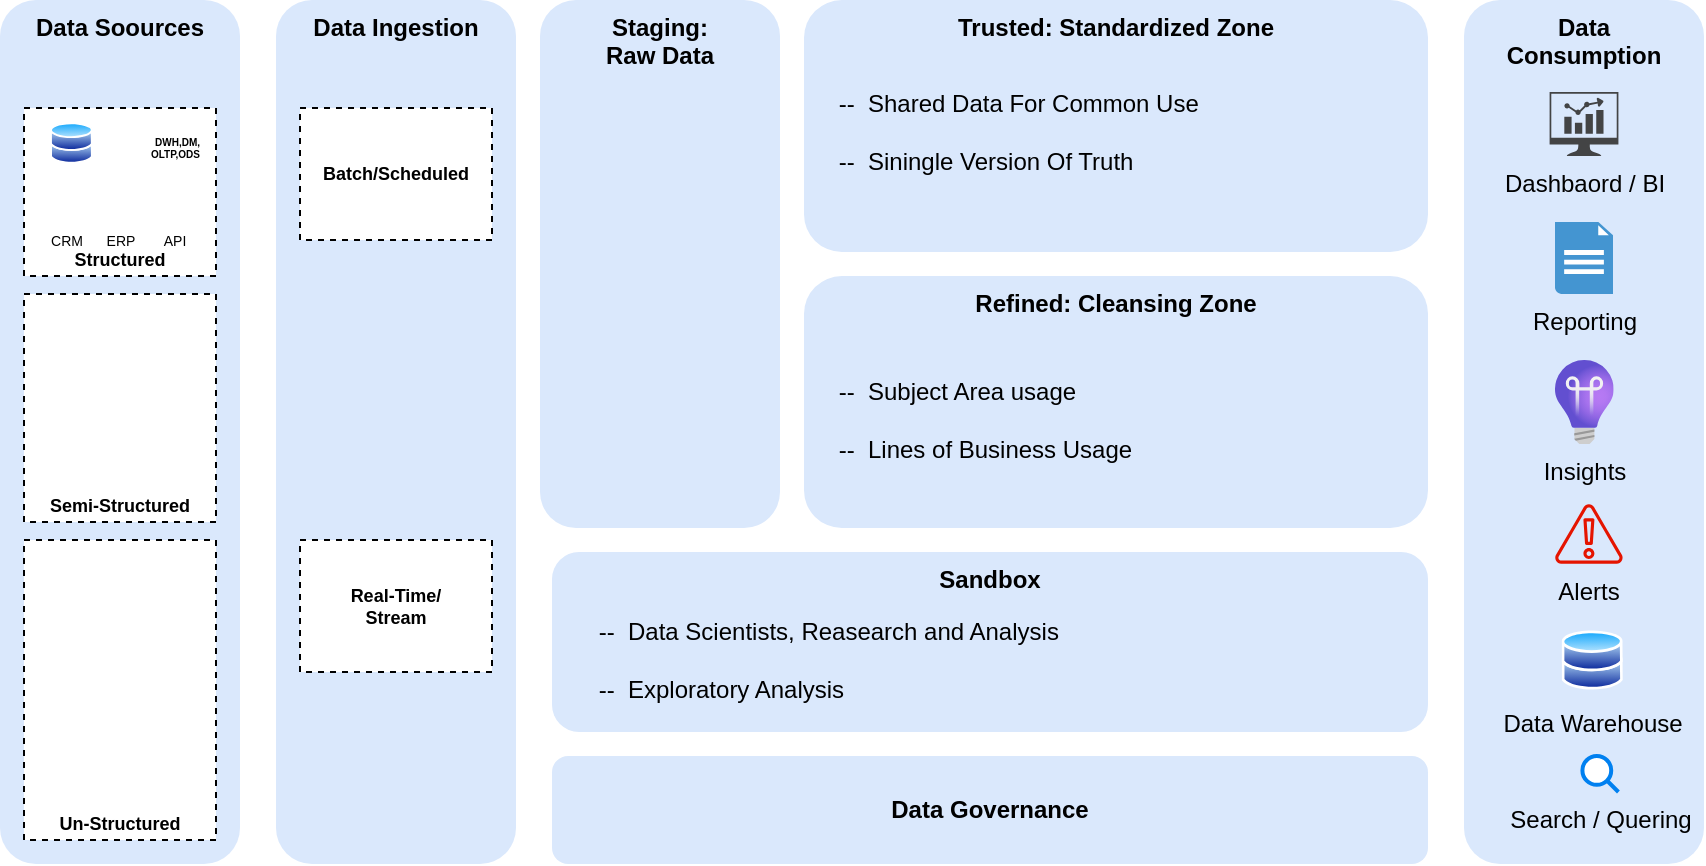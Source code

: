 <mxfile version="21.8.2" type="github">
  <diagram id="4_XCW6oBCm1cpU5HytLm" name="Page-1">
    <mxGraphModel dx="880" dy="510" grid="1" gridSize="6" guides="1" tooltips="1" connect="1" arrows="1" fold="1" page="1" pageScale="1" pageWidth="1600" pageHeight="900" math="0" shadow="0">
      <root>
        <mxCell id="0" />
        <mxCell id="1" parent="0" />
        <mxCell id="oHFv8ve8owYaf5rruyJd-1" value="&lt;b&gt;Data Soources&lt;/b&gt;" style="rounded=1;whiteSpace=wrap;html=1;fillColor=#dae8fc;strokeColor=none;verticalAlign=top;" vertex="1" parent="1">
          <mxGeometry x="48" y="144" width="120" height="432" as="geometry" />
        </mxCell>
        <mxCell id="oHFv8ve8owYaf5rruyJd-2" value="Data Ingestion" style="rounded=1;whiteSpace=wrap;html=1;fillColor=#dae8fc;strokeColor=none;verticalAlign=top;fontStyle=1" vertex="1" parent="1">
          <mxGeometry x="186" y="144" width="120" height="432" as="geometry" />
        </mxCell>
        <mxCell id="oHFv8ve8owYaf5rruyJd-3" value="Staging:&lt;br&gt;Raw Data" style="rounded=1;whiteSpace=wrap;html=1;fillColor=#dae8fc;strokeColor=none;verticalAlign=top;fontStyle=1" vertex="1" parent="1">
          <mxGeometry x="318" y="144" width="120" height="264" as="geometry" />
        </mxCell>
        <mxCell id="oHFv8ve8owYaf5rruyJd-4" value="Trusted: Standardized Zone" style="rounded=1;whiteSpace=wrap;html=1;fillColor=#dae8fc;strokeColor=none;verticalAlign=top;fontStyle=1" vertex="1" parent="1">
          <mxGeometry x="450" y="144" width="312" height="126" as="geometry" />
        </mxCell>
        <mxCell id="oHFv8ve8owYaf5rruyJd-5" value="Refined: Cleansing Zone" style="rounded=1;whiteSpace=wrap;html=1;fillColor=#dae8fc;strokeColor=none;verticalAlign=top;fontStyle=1" vertex="1" parent="1">
          <mxGeometry x="450" y="282" width="312" height="126" as="geometry" />
        </mxCell>
        <mxCell id="oHFv8ve8owYaf5rruyJd-6" value="Sandbox" style="rounded=1;whiteSpace=wrap;html=1;fillColor=#dae8fc;strokeColor=none;verticalAlign=top;fontStyle=1" vertex="1" parent="1">
          <mxGeometry x="324" y="420" width="438" height="90" as="geometry" />
        </mxCell>
        <mxCell id="oHFv8ve8owYaf5rruyJd-7" value="Data&lt;br&gt;Consumption" style="rounded=1;whiteSpace=wrap;html=1;fillColor=#dae8fc;strokeColor=none;verticalAlign=top;fontStyle=1" vertex="1" parent="1">
          <mxGeometry x="780" y="144" width="120" height="432" as="geometry" />
        </mxCell>
        <mxCell id="oHFv8ve8owYaf5rruyJd-8" value="Data Governance" style="rounded=1;whiteSpace=wrap;html=1;fillColor=#dae8fc;strokeColor=none;verticalAlign=middle;fontStyle=1" vertex="1" parent="1">
          <mxGeometry x="324" y="522" width="438" height="54" as="geometry" />
        </mxCell>
        <mxCell id="oHFv8ve8owYaf5rruyJd-10" value="Structured" style="rounded=0;whiteSpace=wrap;html=1;fontSize=9;fontStyle=1;verticalAlign=bottom;dashed=1;" vertex="1" parent="1">
          <mxGeometry x="60" y="198" width="96" height="84" as="geometry" />
        </mxCell>
        <mxCell id="oHFv8ve8owYaf5rruyJd-19" value="CRM" style="shape=image;html=1;verticalAlign=top;verticalLabelPosition=bottom;labelBackgroundColor=#ffffff;imageAspect=0;aspect=fixed;image=https://cdn4.iconfinder.com/data/icons/online-marketing-hand-drawn-vol-4/52/web__globe__data__technology__list__menu__webpage-128.png;fontSize=7;" vertex="1" parent="1">
          <mxGeometry x="72" y="236" width="18" height="18" as="geometry" />
        </mxCell>
        <mxCell id="oHFv8ve8owYaf5rruyJd-20" value="ERP" style="shape=image;html=1;verticalAlign=top;verticalLabelPosition=bottom;labelBackgroundColor=#ffffff;imageAspect=0;aspect=fixed;image=https://cdn4.iconfinder.com/data/icons/online-marketing-hand-drawn-vol-4/52/web__globe__data__technology__list__menu__webpage-128.png;fontSize=7;" vertex="1" parent="1">
          <mxGeometry x="99" y="236" width="18" height="18" as="geometry" />
        </mxCell>
        <mxCell id="oHFv8ve8owYaf5rruyJd-21" value="API" style="shape=image;html=1;verticalAlign=top;verticalLabelPosition=bottom;labelBackgroundColor=#ffffff;imageAspect=0;aspect=fixed;image=https://cdn4.iconfinder.com/data/icons/online-marketing-hand-drawn-vol-4/52/web__globe__data__technology__list__menu__webpage-128.png;fontSize=7;" vertex="1" parent="1">
          <mxGeometry x="126" y="236" width="18" height="18" as="geometry" />
        </mxCell>
        <mxCell id="oHFv8ve8owYaf5rruyJd-22" value="" style="group" vertex="1" connectable="0" parent="1">
          <mxGeometry x="66" y="202" width="84" height="30" as="geometry" />
        </mxCell>
        <mxCell id="oHFv8ve8owYaf5rruyJd-12" value="DWH,DM,&lt;br style=&quot;font-size: 5px;&quot;&gt;OLTP,ODS" style="rounded=0;whiteSpace=wrap;html=1;fontSize=5;fontStyle=1;align=right;verticalAlign=middle;dashed=1;strokeColor=#FFFFFF;" vertex="1" parent="oHFv8ve8owYaf5rruyJd-22">
          <mxGeometry width="84" height="30" as="geometry" />
        </mxCell>
        <mxCell id="oHFv8ve8owYaf5rruyJd-11" value="" style="image;aspect=fixed;perimeter=ellipsePerimeter;html=1;align=center;shadow=0;dashed=0;spacingTop=3;image=img/lib/active_directory/databases.svg;" vertex="1" parent="oHFv8ve8owYaf5rruyJd-22">
          <mxGeometry x="7" y="3" width="21.429" height="21" as="geometry" />
        </mxCell>
        <mxCell id="oHFv8ve8owYaf5rruyJd-23" value="Semi-Structured" style="rounded=0;whiteSpace=wrap;html=1;fontSize=9;fontStyle=1;verticalAlign=bottom;dashed=1;" vertex="1" parent="1">
          <mxGeometry x="60" y="291" width="96" height="114" as="geometry" />
        </mxCell>
        <mxCell id="oHFv8ve8owYaf5rruyJd-24" value="Un-Structured" style="rounded=0;whiteSpace=wrap;html=1;fontSize=9;fontStyle=1;verticalAlign=bottom;dashed=1;" vertex="1" parent="1">
          <mxGeometry x="60" y="414" width="96" height="150" as="geometry" />
        </mxCell>
        <mxCell id="oHFv8ve8owYaf5rruyJd-25" value="Batch/Scheduled" style="rounded=0;whiteSpace=wrap;html=1;fontSize=9;fontStyle=1;verticalAlign=middle;dashed=1;" vertex="1" parent="1">
          <mxGeometry x="198" y="198" width="96" height="66" as="geometry" />
        </mxCell>
        <mxCell id="oHFv8ve8owYaf5rruyJd-26" value="Real-Time/&lt;br&gt;Stream" style="rounded=0;whiteSpace=wrap;html=1;fontSize=9;fontStyle=1;verticalAlign=middle;dashed=1;" vertex="1" parent="1">
          <mxGeometry x="198" y="414" width="96" height="66" as="geometry" />
        </mxCell>
        <mxCell id="oHFv8ve8owYaf5rruyJd-27" value="&amp;nbsp;--&amp;nbsp; Shared Data For Common Use&lt;br&gt;&lt;br&gt;&amp;nbsp;--&amp;nbsp; Siningle Version Of Truth" style="rounded=0;whiteSpace=wrap;html=1;align=left;fillColor=#dae8fc;strokeColor=none;" vertex="1" parent="1">
          <mxGeometry x="462" y="180" width="210" height="60" as="geometry" />
        </mxCell>
        <mxCell id="oHFv8ve8owYaf5rruyJd-28" value="&amp;nbsp;--&amp;nbsp; Subject Area usage&lt;br&gt;&lt;br&gt;&amp;nbsp;--&amp;nbsp; Lines of Business Usage" style="rounded=0;whiteSpace=wrap;html=1;align=left;fillColor=#dae8fc;strokeColor=none;" vertex="1" parent="1">
          <mxGeometry x="462" y="324" width="210" height="60" as="geometry" />
        </mxCell>
        <mxCell id="oHFv8ve8owYaf5rruyJd-29" value="&amp;nbsp;--&amp;nbsp; Data Scientists, Reasearch and Analysis&amp;nbsp;&lt;br&gt;&lt;br&gt;&amp;nbsp;--&amp;nbsp; Exploratory Analysis" style="rounded=0;whiteSpace=wrap;html=1;align=left;fillColor=#dae8fc;strokeColor=none;" vertex="1" parent="1">
          <mxGeometry x="342" y="444" width="270" height="60" as="geometry" />
        </mxCell>
        <mxCell id="oHFv8ve8owYaf5rruyJd-30" value="Dashbaord / BI" style="sketch=0;pointerEvents=1;shadow=0;dashed=0;html=1;strokeColor=none;fillColor=#434445;aspect=fixed;labelPosition=center;verticalLabelPosition=bottom;verticalAlign=top;align=center;outlineConnect=0;shape=mxgraph.vvd.nsx_dashboard;" vertex="1" parent="1">
          <mxGeometry x="822.8" y="190" width="34.41" height="32" as="geometry" />
        </mxCell>
        <mxCell id="oHFv8ve8owYaf5rruyJd-31" value="Reporting" style="shadow=0;dashed=0;html=1;strokeColor=none;fillColor=#4495D1;labelPosition=center;verticalLabelPosition=bottom;verticalAlign=top;align=center;outlineConnect=0;shape=mxgraph.veeam.2d.report;" vertex="1" parent="1">
          <mxGeometry x="825.5" y="255" width="29" height="36" as="geometry" />
        </mxCell>
        <mxCell id="oHFv8ve8owYaf5rruyJd-32" value="Insights" style="image;aspect=fixed;html=1;points=[];align=center;fontSize=12;image=img/lib/azure2/devops/Application_Insights.svg;labelBackgroundColor=none;" vertex="1" parent="1">
          <mxGeometry x="825.5" y="324" width="29.33" height="42" as="geometry" />
        </mxCell>
        <mxCell id="oHFv8ve8owYaf5rruyJd-33" value="&lt;font color=&quot;#000000&quot;&gt;Alerts&lt;/font&gt;" style="sketch=0;outlineConnect=0;fontColor=#ffffff;fillColor=#e51400;strokeColor=#B20000;dashed=0;verticalLabelPosition=bottom;verticalAlign=top;align=center;html=1;fontSize=12;fontStyle=0;aspect=fixed;pointerEvents=1;shape=mxgraph.aws4.alert;" vertex="1" parent="1">
          <mxGeometry x="825.5" y="396" width="33.92" height="30" as="geometry" />
        </mxCell>
        <mxCell id="oHFv8ve8owYaf5rruyJd-34" value="Data Warehouse" style="image;aspect=fixed;perimeter=ellipsePerimeter;html=1;align=center;shadow=0;dashed=0;spacingTop=3;image=img/lib/active_directory/databases.svg;labelBackgroundColor=none;" vertex="1" parent="1">
          <mxGeometry x="828.81" y="459" width="30.61" height="30" as="geometry" />
        </mxCell>
        <mxCell id="oHFv8ve8owYaf5rruyJd-35" value="Search / Quering" style="html=1;verticalLabelPosition=bottom;align=center;labelBackgroundColor=none;verticalAlign=top;strokeWidth=2;strokeColor=#0080F0;shadow=0;dashed=0;shape=mxgraph.ios7.icons.looking_glass;" vertex="1" parent="1">
          <mxGeometry x="839.21" y="522" width="18" height="18" as="geometry" />
        </mxCell>
      </root>
    </mxGraphModel>
  </diagram>
</mxfile>

